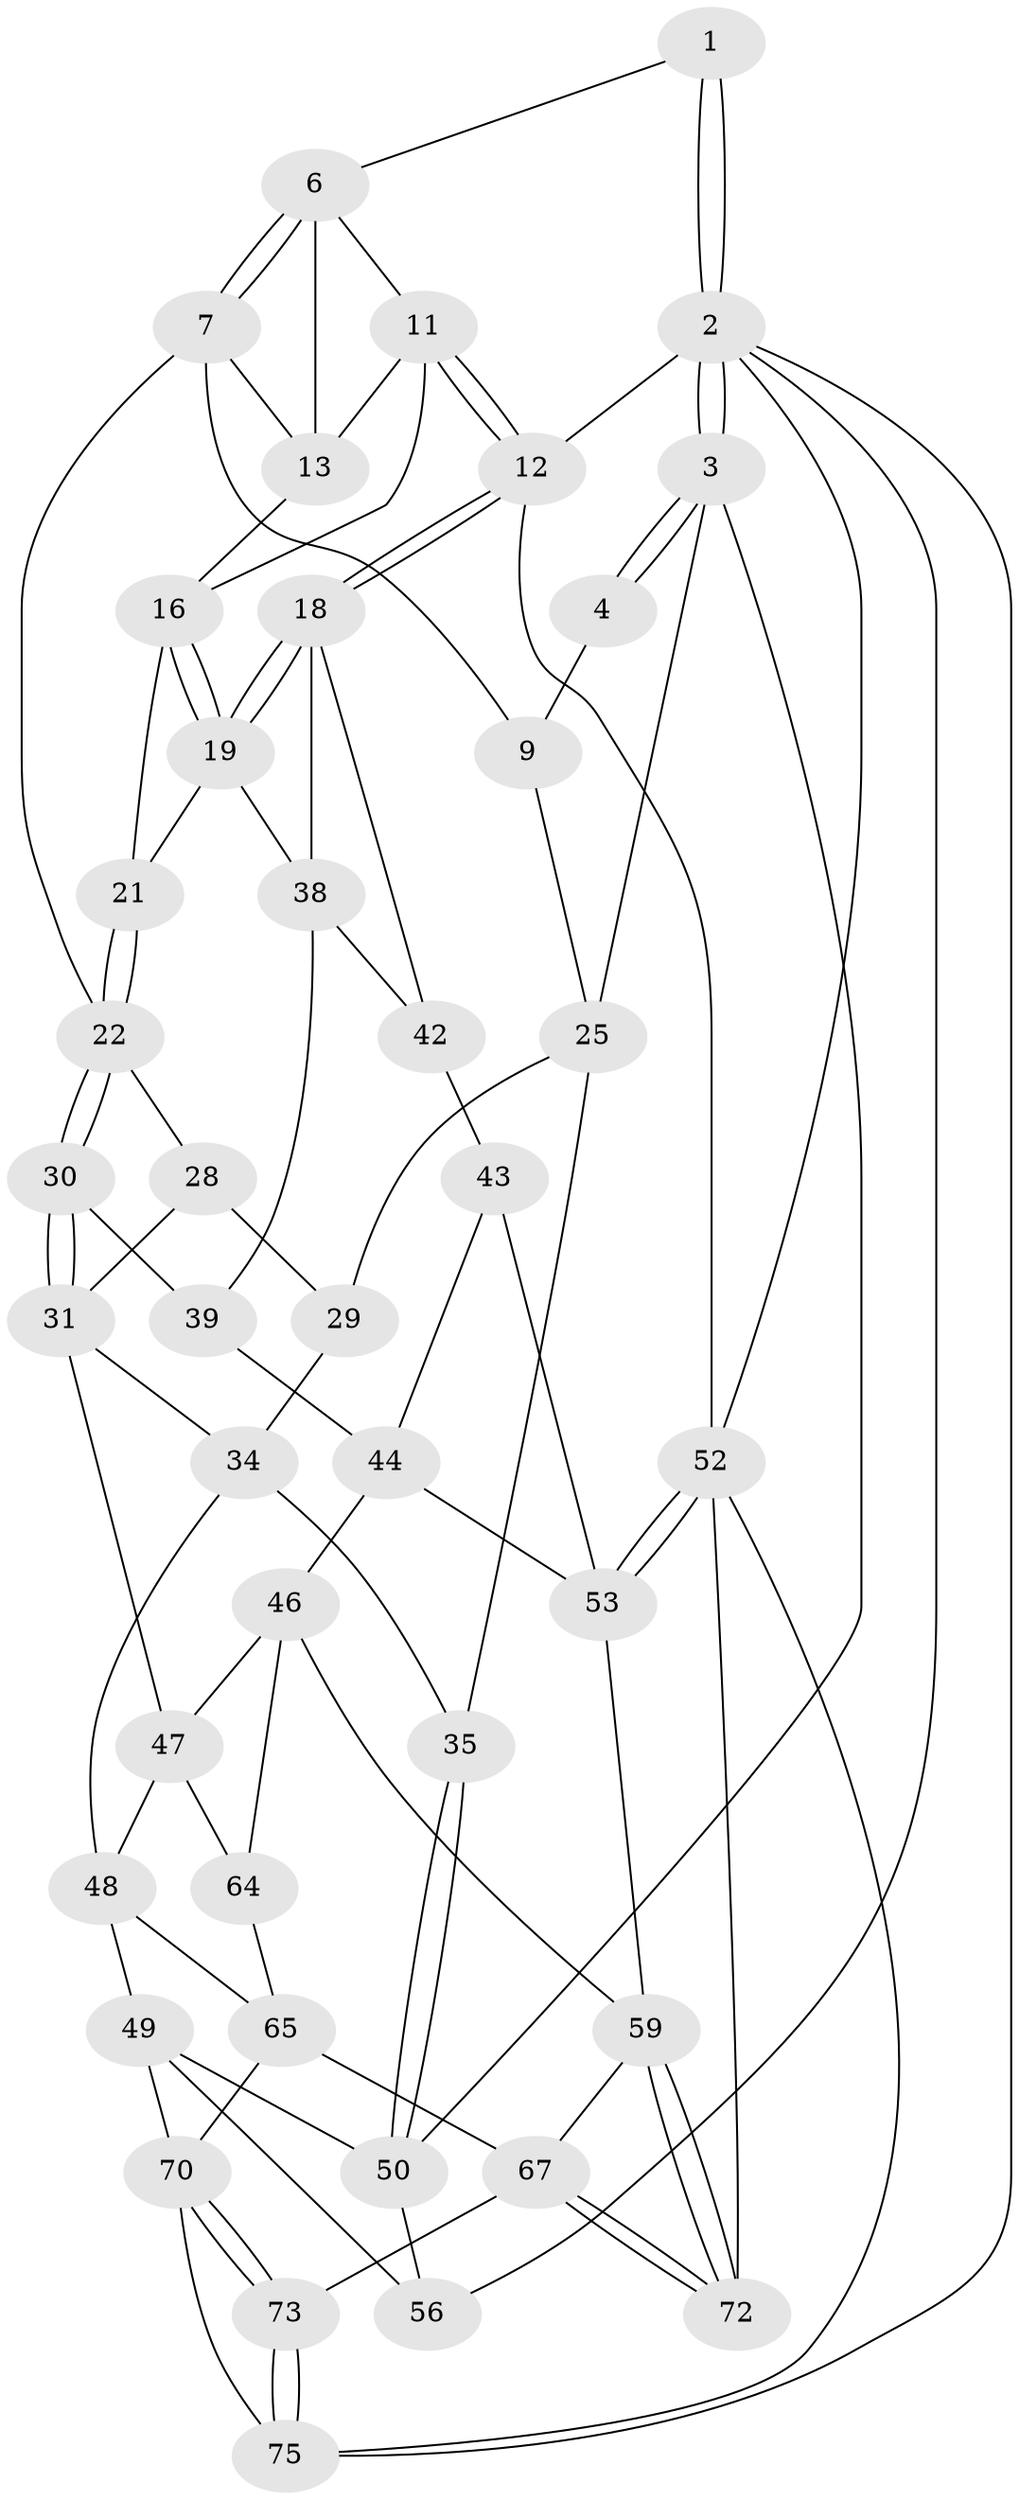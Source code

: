 // original degree distribution, {3: 0.02631578947368421, 6: 0.23684210526315788, 5: 0.47368421052631576, 4: 0.2631578947368421}
// Generated by graph-tools (version 1.1) at 2025/42/03/06/25 10:42:28]
// undirected, 43 vertices, 96 edges
graph export_dot {
graph [start="1"]
  node [color=gray90,style=filled];
  1 [pos="+0.20606318670893176+0"];
  2 [pos="+0+0",super="+57"];
  3 [pos="+0+0",super="+27"];
  4 [pos="+0.12091037587026134+0.144049199788537",super="+5"];
  6 [pos="+0.39153134394184286+0",super="+10"];
  7 [pos="+0.4395495480694396+0.06802337306169846",super="+8"];
  9 [pos="+0.22235407565042903+0.17428542898004754",super="+20"];
  11 [pos="+1+0",super="+15"];
  12 [pos="+1+0"];
  13 [pos="+0.671230974070692+0.10128649113576327",super="+14"];
  16 [pos="+0.800546316467478+0.19520711424065507",super="+17"];
  18 [pos="+1+0.25543114759129354",super="+40"];
  19 [pos="+0.9489665546539113+0.2915988725759707",super="+24"];
  21 [pos="+0.6519118815967462+0.30279485547633206"];
  22 [pos="+0.47426526514895145+0.36725367646446405",super="+23"];
  25 [pos="+0.0676503615604735+0.31729347572436106",super="+26"];
  28 [pos="+0.19930104155680686+0.3170522380717613",super="+32"];
  29 [pos="+0.09902965080584558+0.3253340673466197",super="+33"];
  30 [pos="+0.47240820112795084+0.37813152359495983"];
  31 [pos="+0.44484813347609115+0.42890255541018785",super="+36"];
  34 [pos="+0.21094783212237617+0.4900394029775971",super="+37"];
  35 [pos="+0.013720697202095707+0.4391295542187784"];
  38 [pos="+0.7882717146498436+0.442825249692136",super="+41"];
  39 [pos="+0.6643874345204345+0.4785597156123106"];
  42 [pos="+0.8267450743217319+0.6093985275890749",super="+55"];
  43 [pos="+0.8082276104184687+0.6565539892123491",super="+54"];
  44 [pos="+0.7837589391127975+0.6800606809463988",super="+45"];
  46 [pos="+0.6357090560744398+0.6245078550956983",super="+61"];
  47 [pos="+0.4837446035746693+0.5991505308897054",super="+62"];
  48 [pos="+0.17661184367915425+0.6626438701179064",super="+63"];
  49 [pos="+0.16506749786808522+0.6614921424979322",super="+69"];
  50 [pos="+0.15968694177782364+0.6565432456428717",super="+51"];
  52 [pos="+1+1",super="+74"];
  53 [pos="+1+1",super="+58"];
  56 [pos="+0+0.8591036847412472"];
  59 [pos="+0.6850937619682216+0.8539161184287445",super="+60"];
  64 [pos="+0.46651451198858485+0.670709998242119"];
  65 [pos="+0.4334427773413405+0.7706579392113224",super="+66"];
  67 [pos="+0.4819767113972743+0.8789396152286989",super="+68"];
  70 [pos="+0.27372665294049886+0.9238297548519726",super="+71"];
  72 [pos="+0.6224896180922868+1"];
  73 [pos="+0.29596719802310334+0.976879351397092"];
  75 [pos="+0.2827308059825354+1",super="+76"];
  1 -- 2;
  1 -- 2;
  1 -- 6;
  2 -- 3;
  2 -- 3;
  2 -- 12;
  2 -- 56;
  2 -- 52;
  2 -- 75;
  3 -- 4;
  3 -- 4;
  3 -- 25;
  3 -- 50;
  4 -- 9 [weight=2];
  6 -- 7;
  6 -- 7;
  6 -- 11;
  6 -- 13;
  7 -- 9;
  7 -- 13;
  7 -- 22;
  9 -- 25;
  11 -- 12;
  11 -- 12;
  11 -- 16;
  11 -- 13;
  12 -- 18;
  12 -- 18;
  12 -- 52;
  13 -- 16;
  16 -- 19;
  16 -- 19;
  16 -- 21;
  18 -- 19;
  18 -- 19;
  18 -- 38;
  18 -- 42;
  19 -- 21;
  19 -- 38;
  21 -- 22;
  21 -- 22;
  22 -- 30;
  22 -- 30;
  22 -- 28;
  25 -- 29;
  25 -- 35;
  28 -- 29 [weight=2];
  28 -- 31;
  29 -- 34;
  30 -- 31;
  30 -- 31;
  30 -- 39;
  31 -- 47;
  31 -- 34;
  34 -- 35;
  34 -- 48;
  35 -- 50;
  35 -- 50;
  38 -- 39;
  38 -- 42;
  39 -- 44;
  42 -- 43 [weight=2];
  43 -- 44;
  43 -- 53;
  44 -- 46;
  44 -- 53;
  46 -- 47;
  46 -- 64;
  46 -- 59;
  47 -- 64;
  47 -- 48;
  48 -- 49;
  48 -- 65;
  49 -- 50;
  49 -- 56;
  49 -- 70;
  50 -- 56;
  52 -- 53;
  52 -- 53;
  52 -- 72;
  52 -- 75;
  53 -- 59;
  59 -- 72;
  59 -- 72;
  59 -- 67;
  64 -- 65;
  65 -- 67;
  65 -- 70;
  67 -- 72;
  67 -- 72;
  67 -- 73;
  70 -- 73;
  70 -- 73;
  70 -- 75;
  73 -- 75;
  73 -- 75;
}
